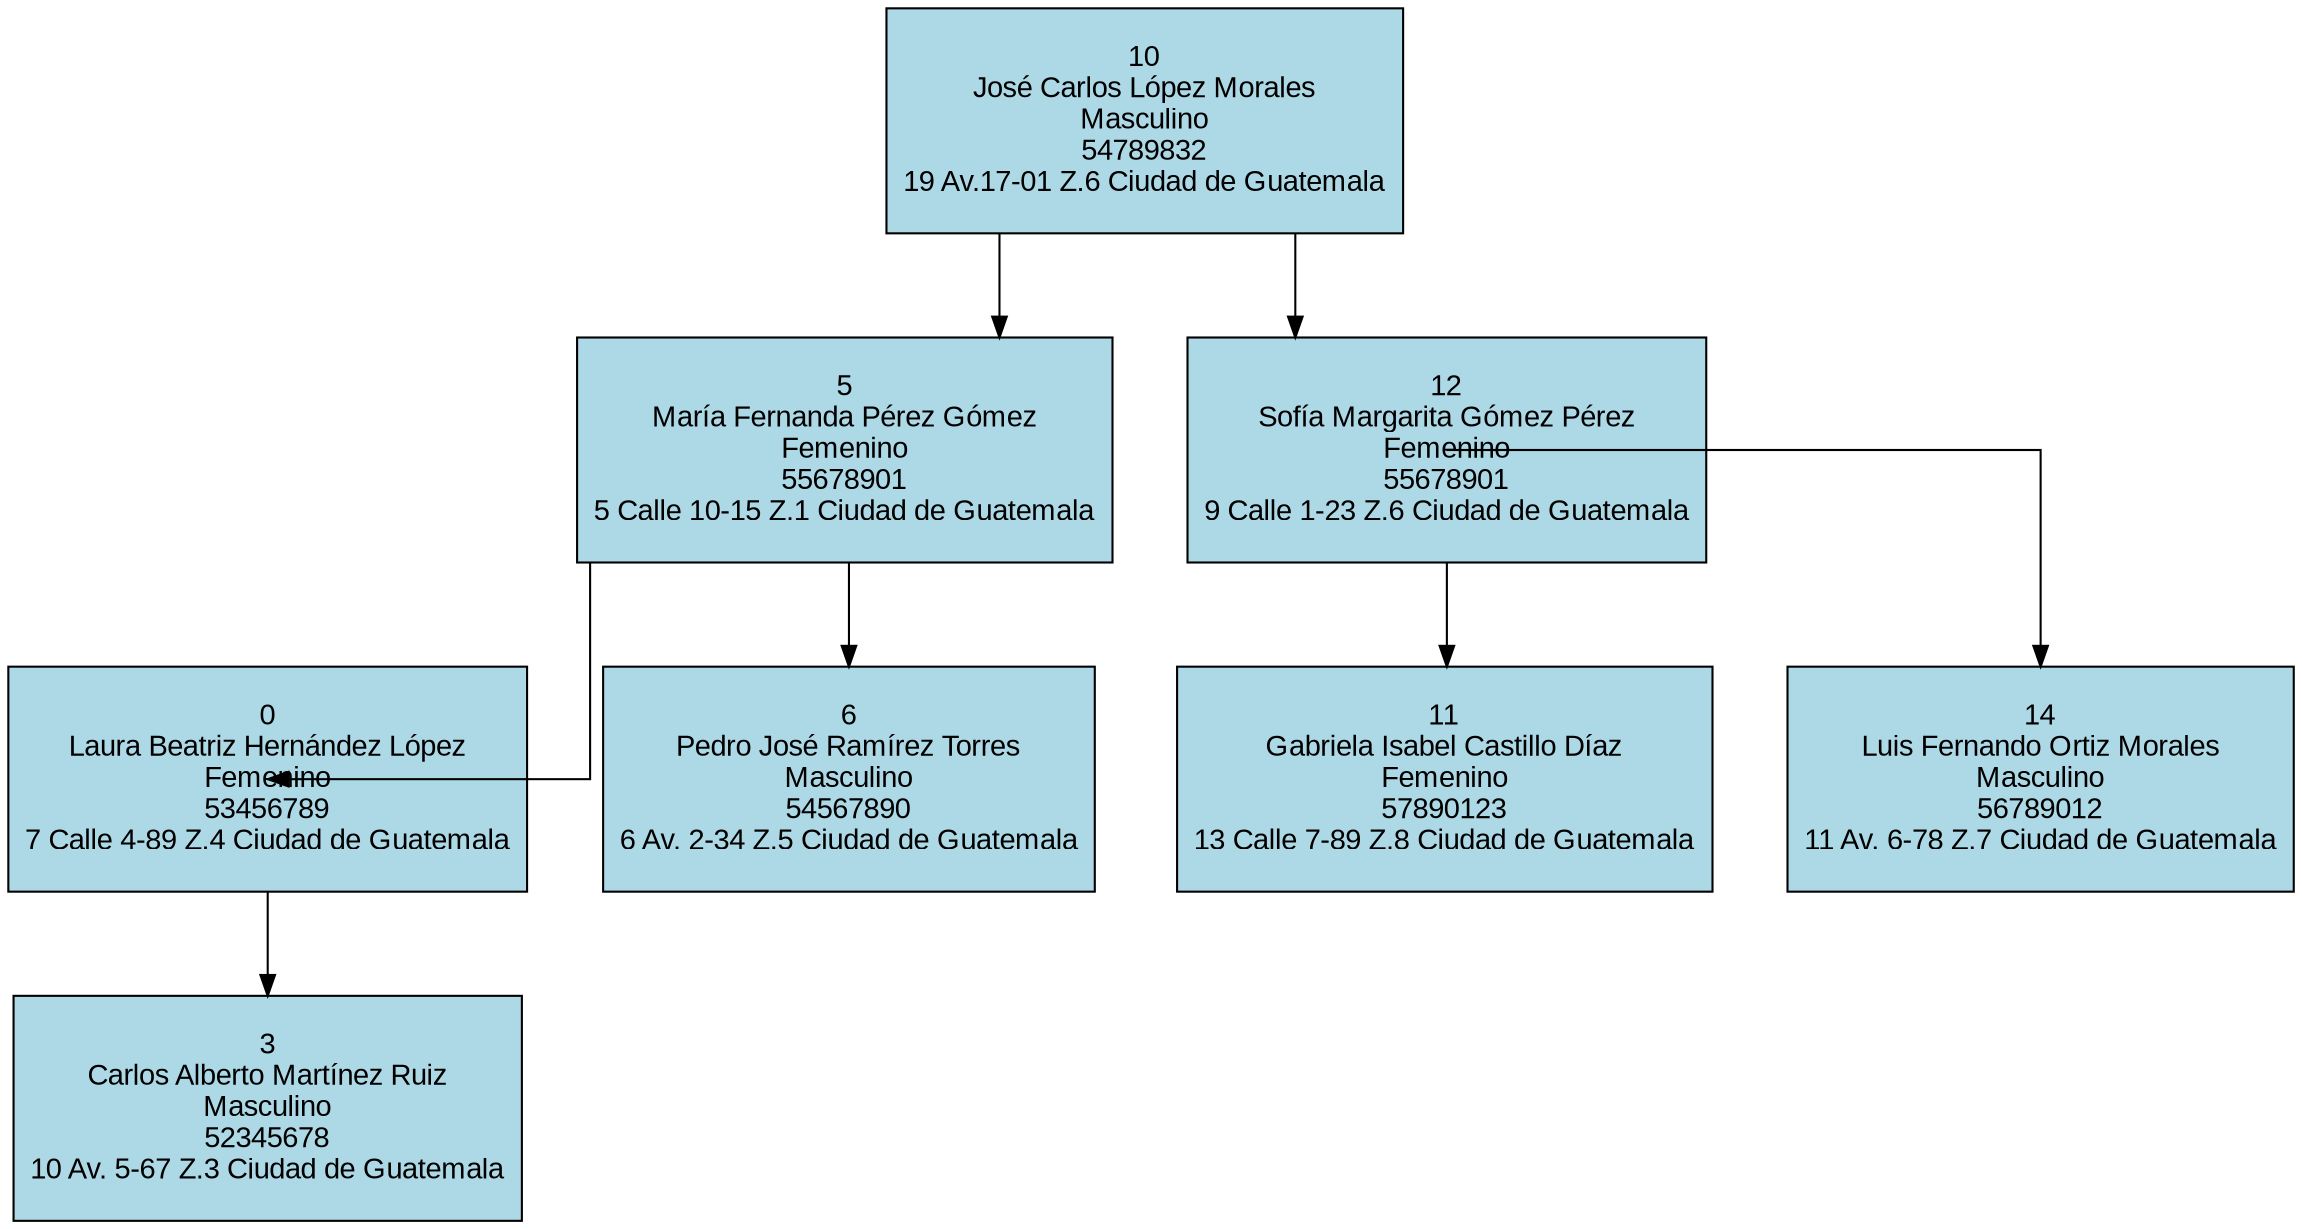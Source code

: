 digraph G {
    node [fontname=Arial, shape=box, style=filled, fillcolor=lightblue];
    edge [fontname=Arial];
    rankdir=TB;
    nodesep=0.5;
    ranksep=0.7;
    splines=ortho;
    ordering="out";
    "10" [label="10\nJosé Carlos López Morales\nMasculino\n54789832\n19 Av.17-01 Z.6 Ciudad de Guatemala", shape=box, style=filled, fillcolor=lightblue, width=2.5, height=1.5];
    "10" -> "5" [tailport=s, headport=n];
    "5" [label="5\nMaría Fernanda Pérez Gómez\nFemenino\n55678901\n5 Calle 10-15 Z.1 Ciudad de Guatemala", shape=box, style=filled, fillcolor=lightblue, width=2.5, height=1.5];
    "5" -> "0" [tailport=s, headport=n];
    "0" [label="0\nLaura Beatriz Hernández López\nFemenino\n53456789\n7 Calle 4-89 Z.4 Ciudad de Guatemala", shape=box, style=filled, fillcolor=lightblue, width=2.5, height=1.5];
    "0" -> "3" [tailport=s, headport=n];
    "3" [label="3\nCarlos Alberto Martínez Ruiz\nMasculino\n52345678\n10 Av. 5-67 Z.3 Ciudad de Guatemala", shape=box, style=filled, fillcolor=lightblue, width=2.5, height=1.5];
    "5" -> "6" [tailport=s, headport=n];
    "6" [label="6\nPedro José Ramírez Torres\nMasculino\n54567890\n6 Av. 2-34 Z.5 Ciudad de Guatemala", shape=box, style=filled, fillcolor=lightblue, width=2.5, height=1.5];
    "10" -> "12" [tailport=s, headport=n];
    "12" [label="12\nSofía Margarita Gómez Pérez\nFemenino\n55678901\n9 Calle 1-23 Z.6 Ciudad de Guatemala", shape=box, style=filled, fillcolor=lightblue, width=2.5, height=1.5];
    "12" -> "11" [tailport=s, headport=n];
    "11" [label="11\nGabriela Isabel Castillo Díaz\nFemenino\n57890123\n13 Calle 7-89 Z.8 Ciudad de Guatemala", shape=box, style=filled, fillcolor=lightblue, width=2.5, height=1.5];
    "12" -> "14" [tailport=s, headport=n];
    "14" [label="14\nLuis Fernando Ortiz Morales\nMasculino\n56789012\n11 Av. 6-78 Z.7 Ciudad de Guatemala", shape=box, style=filled, fillcolor=lightblue, width=2.5, height=1.5];
}
